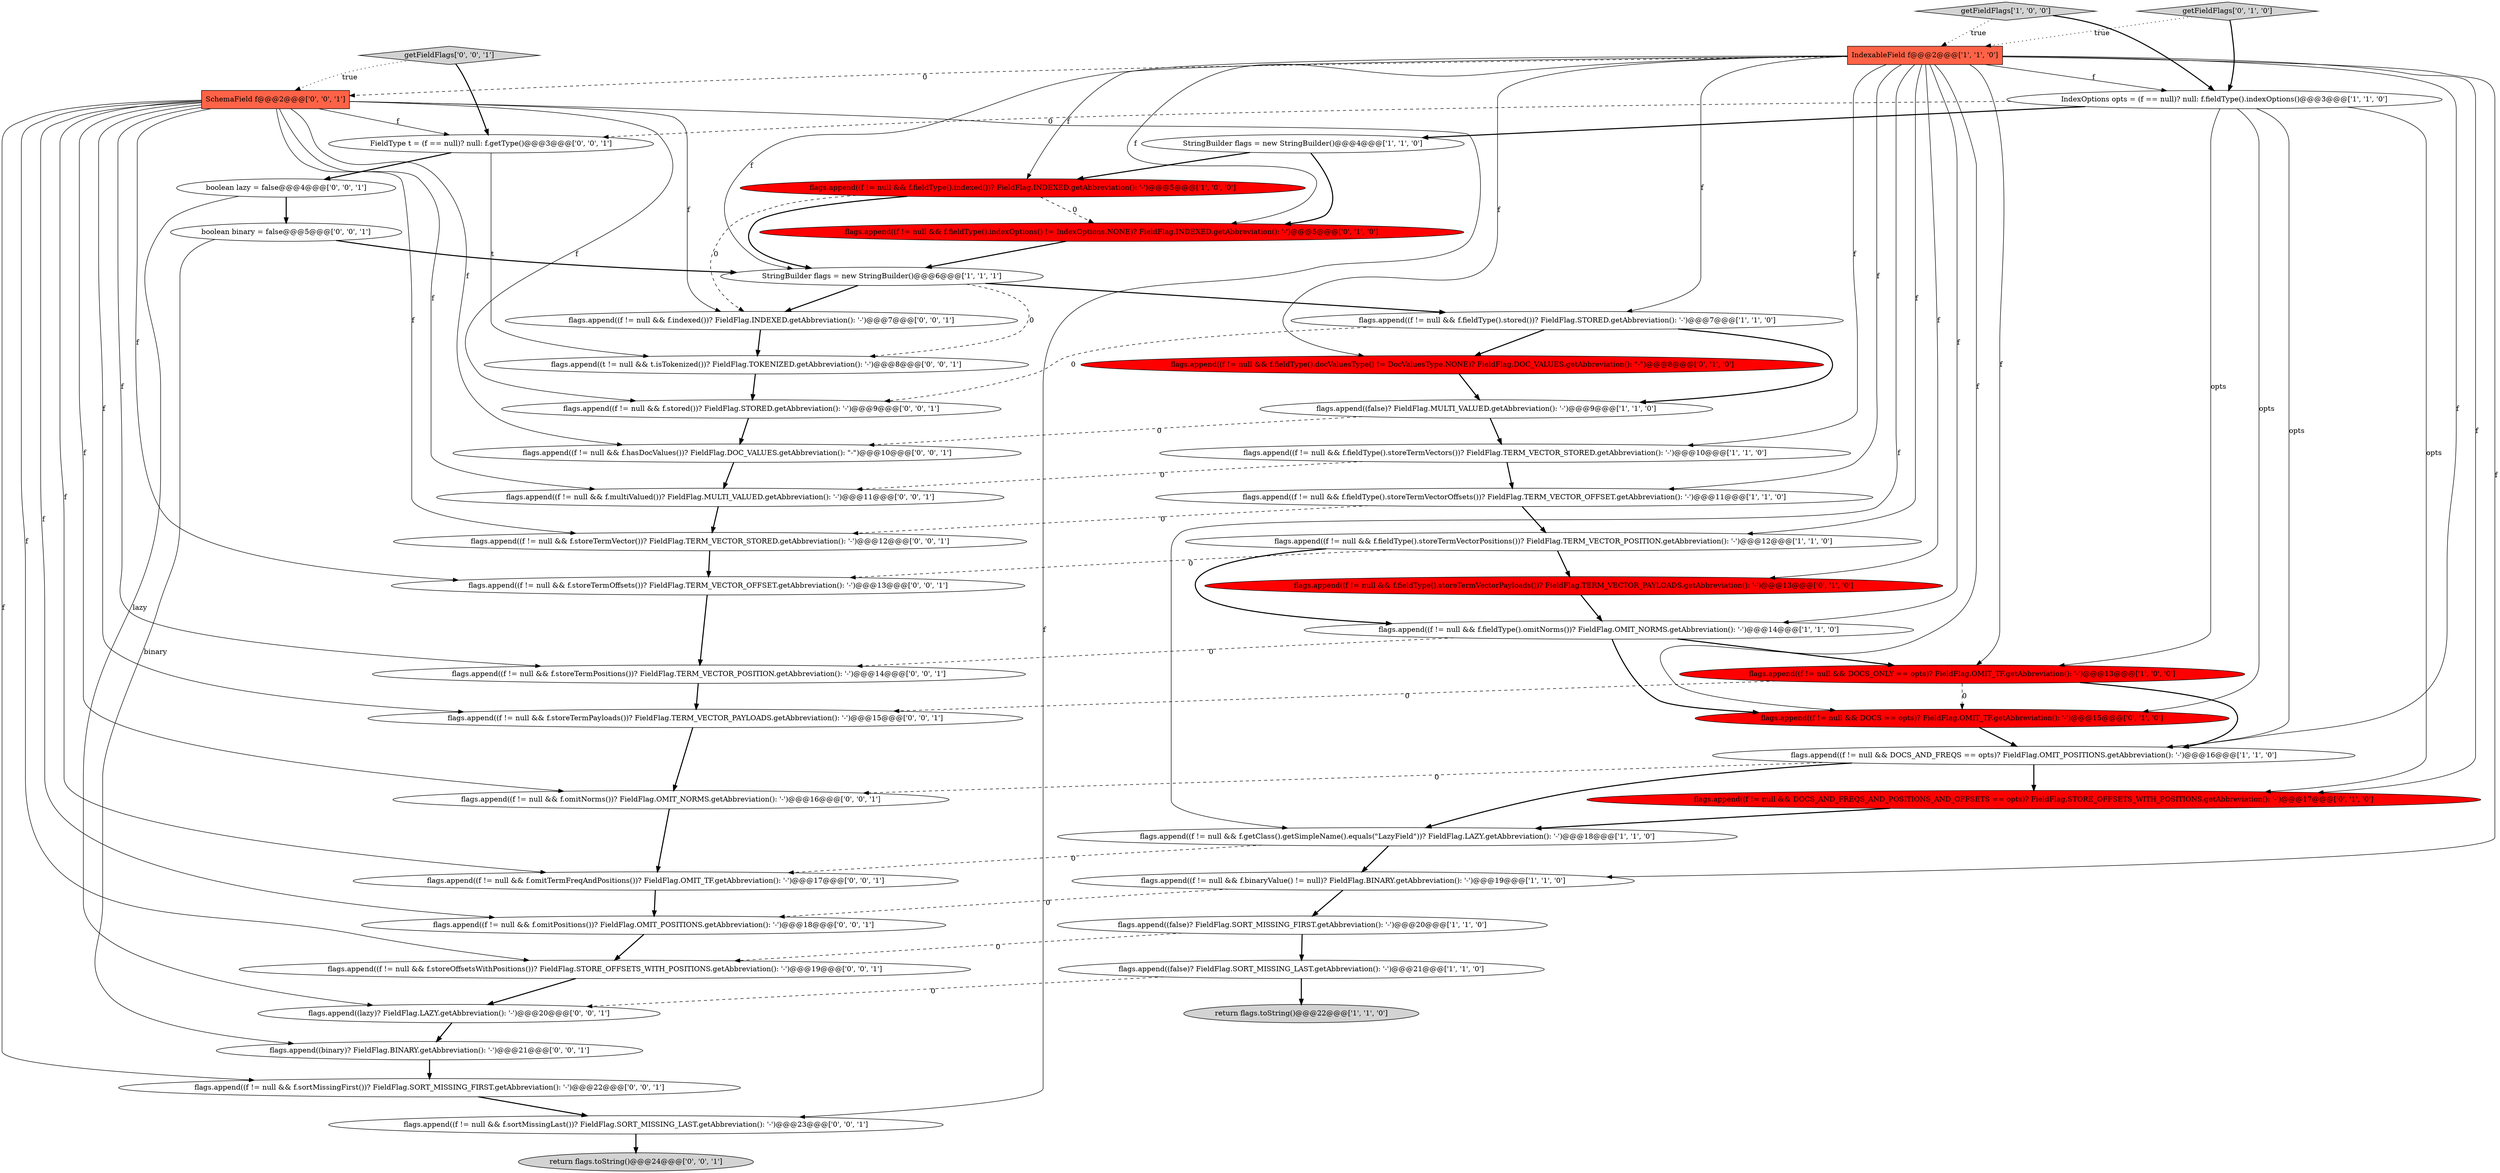 digraph {
8 [style = filled, label = "getFieldFlags['1', '0', '0']", fillcolor = lightgray, shape = diamond image = "AAA0AAABBB1BBB"];
0 [style = filled, label = "flags.append((f != null && DOCS_AND_FREQS == opts)? FieldFlag.OMIT_POSITIONS.getAbbreviation(): '-')@@@16@@@['1', '1', '0']", fillcolor = white, shape = ellipse image = "AAA0AAABBB1BBB"];
15 [style = filled, label = "flags.append((f != null && f.fieldType().storeTermVectorPositions())? FieldFlag.TERM_VECTOR_POSITION.getAbbreviation(): '-')@@@12@@@['1', '1', '0']", fillcolor = white, shape = ellipse image = "AAA0AAABBB1BBB"];
11 [style = filled, label = "flags.append((false)? FieldFlag.MULTI_VALUED.getAbbreviation(): '-')@@@9@@@['1', '1', '0']", fillcolor = white, shape = ellipse image = "AAA0AAABBB1BBB"];
2 [style = filled, label = "return flags.toString()@@@22@@@['1', '1', '0']", fillcolor = lightgray, shape = ellipse image = "AAA0AAABBB1BBB"];
12 [style = filled, label = "flags.append((f != null && f.fieldType().stored())? FieldFlag.STORED.getAbbreviation(): '-')@@@7@@@['1', '1', '0']", fillcolor = white, shape = ellipse image = "AAA0AAABBB1BBB"];
10 [style = filled, label = "flags.append((false)? FieldFlag.SORT_MISSING_FIRST.getAbbreviation(): '-')@@@20@@@['1', '1', '0']", fillcolor = white, shape = ellipse image = "AAA0AAABBB1BBB"];
5 [style = filled, label = "flags.append((f != null && f.binaryValue() != null)? FieldFlag.BINARY.getAbbreviation(): '-')@@@19@@@['1', '1', '0']", fillcolor = white, shape = ellipse image = "AAA0AAABBB1BBB"];
20 [style = filled, label = "flags.append((f != null && f.fieldType().docValuesType() != DocValuesType.NONE)? FieldFlag.DOC_VALUES.getAbbreviation(): \"-\")@@@8@@@['0', '1', '0']", fillcolor = red, shape = ellipse image = "AAA1AAABBB2BBB"];
45 [style = filled, label = "getFieldFlags['0', '0', '1']", fillcolor = lightgray, shape = diamond image = "AAA0AAABBB3BBB"];
22 [style = filled, label = "getFieldFlags['0', '1', '0']", fillcolor = lightgray, shape = diamond image = "AAA0AAABBB2BBB"];
24 [style = filled, label = "flags.append((f != null && DOCS == opts)? FieldFlag.OMIT_TF.getAbbreviation(): '-')@@@15@@@['0', '1', '0']", fillcolor = red, shape = ellipse image = "AAA1AAABBB2BBB"];
39 [style = filled, label = "return flags.toString()@@@24@@@['0', '0', '1']", fillcolor = lightgray, shape = ellipse image = "AAA0AAABBB3BBB"];
40 [style = filled, label = "flags.append((f != null && f.storeTermOffsets())? FieldFlag.TERM_VECTOR_OFFSET.getAbbreviation(): '-')@@@13@@@['0', '0', '1']", fillcolor = white, shape = ellipse image = "AAA0AAABBB3BBB"];
6 [style = filled, label = "flags.append((f != null && f.fieldType().storeTermVectors())? FieldFlag.TERM_VECTOR_STORED.getAbbreviation(): '-')@@@10@@@['1', '1', '0']", fillcolor = white, shape = ellipse image = "AAA0AAABBB1BBB"];
7 [style = filled, label = "flags.append((f != null && f.getClass().getSimpleName().equals(\"LazyField\"))? FieldFlag.LAZY.getAbbreviation(): '-')@@@18@@@['1', '1', '0']", fillcolor = white, shape = ellipse image = "AAA0AAABBB1BBB"];
17 [style = filled, label = "flags.append((f != null && f.fieldType().indexed())? FieldFlag.INDEXED.getAbbreviation(): '-')@@@5@@@['1', '0', '0']", fillcolor = red, shape = ellipse image = "AAA1AAABBB1BBB"];
4 [style = filled, label = "flags.append((f != null && DOCS_ONLY == opts)? FieldFlag.OMIT_TF.getAbbreviation(): '-')@@@13@@@['1', '0', '0']", fillcolor = red, shape = ellipse image = "AAA1AAABBB1BBB"];
3 [style = filled, label = "flags.append((f != null && f.fieldType().omitNorms())? FieldFlag.OMIT_NORMS.getAbbreviation(): '-')@@@14@@@['1', '1', '0']", fillcolor = white, shape = ellipse image = "AAA0AAABBB1BBB"];
9 [style = filled, label = "flags.append((f != null && f.fieldType().storeTermVectorOffsets())? FieldFlag.TERM_VECTOR_OFFSET.getAbbreviation(): '-')@@@11@@@['1', '1', '0']", fillcolor = white, shape = ellipse image = "AAA0AAABBB1BBB"];
32 [style = filled, label = "FieldType t = (f == null)? null: f.getType()@@@3@@@['0', '0', '1']", fillcolor = white, shape = ellipse image = "AAA0AAABBB3BBB"];
34 [style = filled, label = "flags.append((f != null && f.storeTermVector())? FieldFlag.TERM_VECTOR_STORED.getAbbreviation(): '-')@@@12@@@['0', '0', '1']", fillcolor = white, shape = ellipse image = "AAA0AAABBB3BBB"];
36 [style = filled, label = "flags.append((f != null && f.storeOffsetsWithPositions())? FieldFlag.STORE_OFFSETS_WITH_POSITIONS.getAbbreviation(): '-')@@@19@@@['0', '0', '1']", fillcolor = white, shape = ellipse image = "AAA0AAABBB3BBB"];
44 [style = filled, label = "flags.append((f != null && f.indexed())? FieldFlag.INDEXED.getAbbreviation(): '-')@@@7@@@['0', '0', '1']", fillcolor = white, shape = ellipse image = "AAA0AAABBB3BBB"];
42 [style = filled, label = "flags.append((f != null && f.multiValued())? FieldFlag.MULTI_VALUED.getAbbreviation(): '-')@@@11@@@['0', '0', '1']", fillcolor = white, shape = ellipse image = "AAA0AAABBB3BBB"];
41 [style = filled, label = "flags.append((lazy)? FieldFlag.LAZY.getAbbreviation(): '-')@@@20@@@['0', '0', '1']", fillcolor = white, shape = ellipse image = "AAA0AAABBB3BBB"];
26 [style = filled, label = "flags.append((f != null && f.omitPositions())? FieldFlag.OMIT_POSITIONS.getAbbreviation(): '-')@@@18@@@['0', '0', '1']", fillcolor = white, shape = ellipse image = "AAA0AAABBB3BBB"];
19 [style = filled, label = "flags.append((f != null && f.fieldType().indexOptions() != IndexOptions.NONE)? FieldFlag.INDEXED.getAbbreviation(): '-')@@@5@@@['0', '1', '0']", fillcolor = red, shape = ellipse image = "AAA1AAABBB2BBB"];
47 [style = filled, label = "flags.append((f != null && f.sortMissingFirst())? FieldFlag.SORT_MISSING_FIRST.getAbbreviation(): '-')@@@22@@@['0', '0', '1']", fillcolor = white, shape = ellipse image = "AAA0AAABBB3BBB"];
25 [style = filled, label = "flags.append((f != null && f.hasDocValues())? FieldFlag.DOC_VALUES.getAbbreviation(): \"-\")@@@10@@@['0', '0', '1']", fillcolor = white, shape = ellipse image = "AAA0AAABBB3BBB"];
27 [style = filled, label = "flags.append((binary)? FieldFlag.BINARY.getAbbreviation(): '-')@@@21@@@['0', '0', '1']", fillcolor = white, shape = ellipse image = "AAA0AAABBB3BBB"];
21 [style = filled, label = "flags.append((f != null && DOCS_AND_FREQS_AND_POSITIONS_AND_OFFSETS == opts)? FieldFlag.STORE_OFFSETS_WITH_POSITIONS.getAbbreviation(): '-')@@@17@@@['0', '1', '0']", fillcolor = red, shape = ellipse image = "AAA1AAABBB2BBB"];
23 [style = filled, label = "flags.append((f != null && f.fieldType().storeTermVectorPayloads())? FieldFlag.TERM_VECTOR_PAYLOADS.getAbbreviation(): '-')@@@13@@@['0', '1', '0']", fillcolor = red, shape = ellipse image = "AAA1AAABBB2BBB"];
37 [style = filled, label = "flags.append((f != null && f.storeTermPayloads())? FieldFlag.TERM_VECTOR_PAYLOADS.getAbbreviation(): '-')@@@15@@@['0', '0', '1']", fillcolor = white, shape = ellipse image = "AAA0AAABBB3BBB"];
13 [style = filled, label = "StringBuilder flags = new StringBuilder()@@@6@@@['1', '1', '1']", fillcolor = white, shape = ellipse image = "AAA0AAABBB1BBB"];
33 [style = filled, label = "flags.append((t != null && t.isTokenized())? FieldFlag.TOKENIZED.getAbbreviation(): '-')@@@8@@@['0', '0', '1']", fillcolor = white, shape = ellipse image = "AAA0AAABBB3BBB"];
46 [style = filled, label = "SchemaField f@@@2@@@['0', '0', '1']", fillcolor = tomato, shape = box image = "AAA0AAABBB3BBB"];
16 [style = filled, label = "flags.append((false)? FieldFlag.SORT_MISSING_LAST.getAbbreviation(): '-')@@@21@@@['1', '1', '0']", fillcolor = white, shape = ellipse image = "AAA0AAABBB1BBB"];
18 [style = filled, label = "IndexableField f@@@2@@@['1', '1', '0']", fillcolor = tomato, shape = box image = "AAA0AAABBB1BBB"];
28 [style = filled, label = "flags.append((f != null && f.sortMissingLast())? FieldFlag.SORT_MISSING_LAST.getAbbreviation(): '-')@@@23@@@['0', '0', '1']", fillcolor = white, shape = ellipse image = "AAA0AAABBB3BBB"];
43 [style = filled, label = "flags.append((f != null && f.storeTermPositions())? FieldFlag.TERM_VECTOR_POSITION.getAbbreviation(): '-')@@@14@@@['0', '0', '1']", fillcolor = white, shape = ellipse image = "AAA0AAABBB3BBB"];
14 [style = filled, label = "StringBuilder flags = new StringBuilder()@@@4@@@['1', '1', '0']", fillcolor = white, shape = ellipse image = "AAA0AAABBB1BBB"];
31 [style = filled, label = "flags.append((f != null && f.omitTermFreqAndPositions())? FieldFlag.OMIT_TF.getAbbreviation(): '-')@@@17@@@['0', '0', '1']", fillcolor = white, shape = ellipse image = "AAA0AAABBB3BBB"];
1 [style = filled, label = "IndexOptions opts = (f == null)? null: f.fieldType().indexOptions()@@@3@@@['1', '1', '0']", fillcolor = white, shape = ellipse image = "AAA0AAABBB1BBB"];
38 [style = filled, label = "flags.append((f != null && f.stored())? FieldFlag.STORED.getAbbreviation(): '-')@@@9@@@['0', '0', '1']", fillcolor = white, shape = ellipse image = "AAA0AAABBB3BBB"];
29 [style = filled, label = "boolean binary = false@@@5@@@['0', '0', '1']", fillcolor = white, shape = ellipse image = "AAA0AAABBB3BBB"];
35 [style = filled, label = "boolean lazy = false@@@4@@@['0', '0', '1']", fillcolor = white, shape = ellipse image = "AAA0AAABBB3BBB"];
30 [style = filled, label = "flags.append((f != null && f.omitNorms())? FieldFlag.OMIT_NORMS.getAbbreviation(): '-')@@@16@@@['0', '0', '1']", fillcolor = white, shape = ellipse image = "AAA0AAABBB3BBB"];
12->38 [style = dashed, label="0"];
1->24 [style = solid, label="opts"];
32->35 [style = bold, label=""];
3->24 [style = bold, label=""];
10->36 [style = dashed, label="0"];
18->21 [style = solid, label="f"];
14->17 [style = bold, label=""];
18->46 [style = dashed, label="0"];
15->40 [style = dashed, label="0"];
3->4 [style = bold, label=""];
29->27 [style = solid, label="binary"];
8->1 [style = bold, label=""];
18->9 [style = solid, label="f"];
1->0 [style = solid, label="opts"];
18->24 [style = solid, label="f"];
0->30 [style = dashed, label="0"];
46->37 [style = solid, label="f"];
18->17 [style = solid, label="f"];
46->43 [style = solid, label="f"];
18->12 [style = solid, label="f"];
46->32 [style = solid, label="f"];
5->10 [style = bold, label=""];
46->44 [style = solid, label="f"];
18->19 [style = solid, label="f"];
36->41 [style = bold, label=""];
5->26 [style = dashed, label="0"];
24->0 [style = bold, label=""];
46->38 [style = solid, label="f"];
47->28 [style = bold, label=""];
35->41 [style = solid, label="lazy"];
12->11 [style = bold, label=""];
32->33 [style = solid, label="t"];
6->42 [style = dashed, label="0"];
23->3 [style = bold, label=""];
0->21 [style = bold, label=""];
46->36 [style = solid, label="f"];
9->34 [style = dashed, label="0"];
4->0 [style = bold, label=""];
0->7 [style = bold, label=""];
46->34 [style = solid, label="f"];
7->5 [style = bold, label=""];
16->41 [style = dashed, label="0"];
13->12 [style = bold, label=""];
19->13 [style = bold, label=""];
46->47 [style = solid, label="f"];
38->25 [style = bold, label=""];
21->7 [style = bold, label=""];
8->18 [style = dotted, label="true"];
13->33 [style = dashed, label="0"];
46->26 [style = solid, label="f"];
4->24 [style = dashed, label="0"];
27->47 [style = bold, label=""];
46->42 [style = solid, label="f"];
18->0 [style = solid, label="f"];
18->23 [style = solid, label="f"];
18->5 [style = solid, label="f"];
46->40 [style = solid, label="f"];
35->29 [style = bold, label=""];
41->27 [style = bold, label=""];
34->40 [style = bold, label=""];
22->18 [style = dotted, label="true"];
7->31 [style = dashed, label="0"];
45->46 [style = dotted, label="true"];
37->30 [style = bold, label=""];
18->3 [style = solid, label="f"];
28->39 [style = bold, label=""];
44->33 [style = bold, label=""];
12->20 [style = bold, label=""];
45->32 [style = bold, label=""];
18->7 [style = solid, label="f"];
14->19 [style = bold, label=""];
18->6 [style = solid, label="f"];
1->32 [style = dashed, label="0"];
15->3 [style = bold, label=""];
31->26 [style = bold, label=""];
10->16 [style = bold, label=""];
46->25 [style = solid, label="f"];
30->31 [style = bold, label=""];
1->4 [style = solid, label="opts"];
11->25 [style = dashed, label="0"];
25->42 [style = bold, label=""];
17->13 [style = bold, label=""];
22->1 [style = bold, label=""];
40->43 [style = bold, label=""];
4->37 [style = dashed, label="0"];
18->15 [style = solid, label="f"];
20->11 [style = bold, label=""];
15->23 [style = bold, label=""];
46->28 [style = solid, label="f"];
42->34 [style = bold, label=""];
26->36 [style = bold, label=""];
11->6 [style = bold, label=""];
13->44 [style = bold, label=""];
18->1 [style = solid, label="f"];
43->37 [style = bold, label=""];
16->2 [style = bold, label=""];
1->21 [style = solid, label="opts"];
18->20 [style = solid, label="f"];
46->30 [style = solid, label="f"];
18->4 [style = solid, label="f"];
17->44 [style = dashed, label="0"];
9->15 [style = bold, label=""];
3->43 [style = dashed, label="0"];
46->31 [style = solid, label="f"];
18->13 [style = solid, label="f"];
33->38 [style = bold, label=""];
1->14 [style = bold, label=""];
6->9 [style = bold, label=""];
17->19 [style = dashed, label="0"];
29->13 [style = bold, label=""];
}
